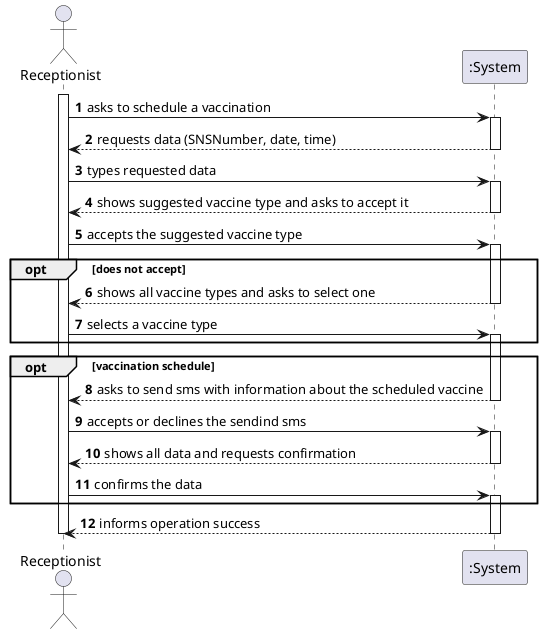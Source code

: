 @startuml US02_SSD
autonumber
actor "Receptionist" as Recept

activate Recept
Recept -> ":System" : asks to schedule a vaccination
activate ":System"
":System" --> Recept : requests data (SNSNumber, date, time)
deactivate ":System"
Recept -> ":System" : types requested data
activate ":System"

":System" --> Recept : shows suggested vaccine type and asks to accept it
deactivate ":System"
Recept -> ":System" : accepts the suggested vaccine type
activate ":System"

opt does not accept
":System" --> Recept : shows all vaccine types and asks to select one
deactivate ":System"
Recept -> ":System" : selects a vaccine type
activate ":System"
end

opt vaccination schedule
":System" --> Recept : asks to send sms with information about the scheduled vaccine 
deactivate ":System"
Recept -> ":System" : accepts or declines the sendind sms
activate ":System"

":System" --> Recept : shows all data and requests confirmation
deactivate ":System"
Recept -> ":System" : confirms the data
activate ":System"
end
":System" --> Recept : informs operation success
deactivate ":System"

deactivate Recept

@enduml